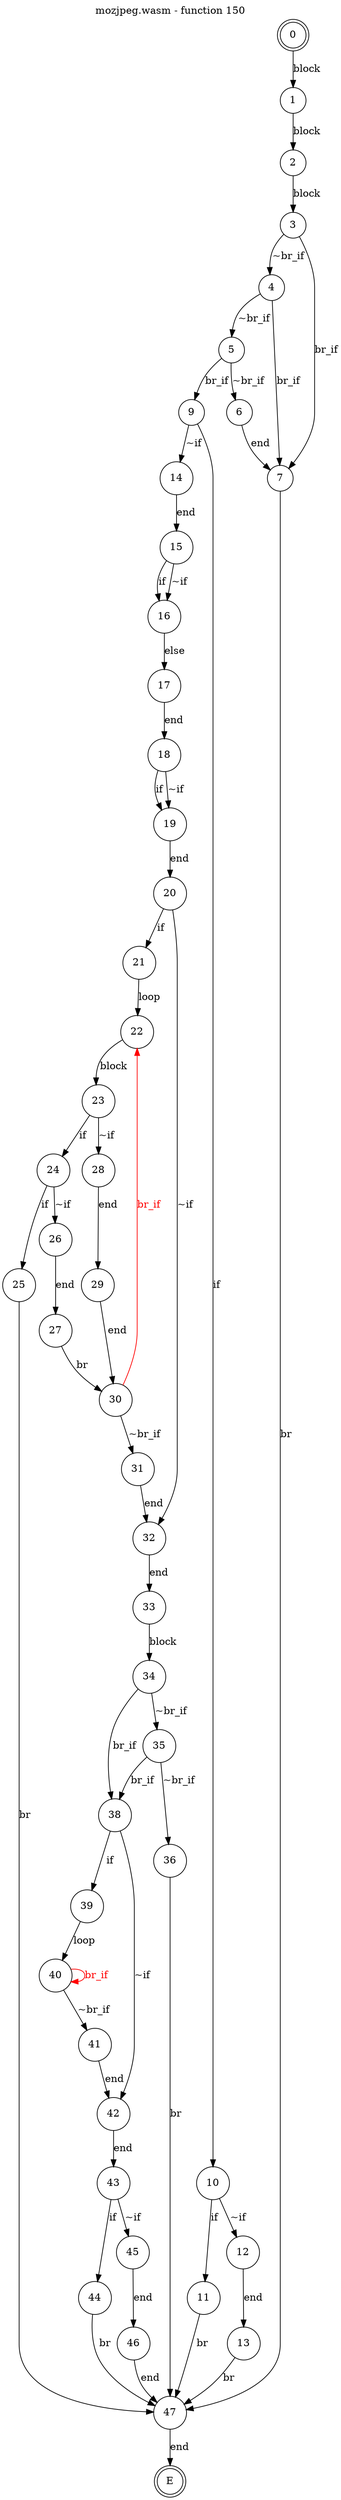 digraph finite_state_machine {
    label = "mozjpeg.wasm - function 150"
    labelloc =  t
    labelfontsize = 16
    labelfontcolor = black
    labelfontname = "Helvetica"
    node [shape = doublecircle]; 0 E ;
    node [shape = circle];
    0 -> 1[label="block"];
    1 -> 2[label="block"];
    2 -> 3[label="block"];
    3 -> 4[label="~br_if"];
    3 -> 7[label="br_if"];
    4 -> 5[label="~br_if"];
    4 -> 7[label="br_if"];
    5 -> 6[label="~br_if"];
    5 -> 9[label="br_if"];
    6 -> 7[label="end"];
    7 -> 47[label="br"];
    9 -> 10[label="if"];
    9 -> 14[label="~if"];
    10 -> 11[label="if"];
    10 -> 12[label="~if"];
    11 -> 47[label="br"];
    12 -> 13[label="end"];
    13 -> 47[label="br"];
    14 -> 15[label="end"];
    15 -> 16[label="if"];
    15 -> 16[label="~if"];
    16 -> 17[label="else"];
    17 -> 18[label="end"];
    18 -> 19[label="if"];
    18 -> 19[label="~if"];
    19 -> 20[label="end"];
    20 -> 21[label="if"];
    20 -> 32[label="~if"];
    21 -> 22[label="loop"];
    22 -> 23[label="block"];
    23 -> 24[label="if"];
    23 -> 28[label="~if"];
    24 -> 25[label="if"];
    24 -> 26[label="~if"];
    25 -> 47[label="br"];
    26 -> 27[label="end"];
    27 -> 30[label="br"];
    28 -> 29[label="end"];
    29 -> 30[label="end"];
    30 -> 31[label="~br_if"];
    30 -> 22[color="red" fontcolor="red" label="br_if"];
    31 -> 32[label="end"];
    32 -> 33[label="end"];
    33 -> 34[label="block"];
    34 -> 35[label="~br_if"];
    34 -> 38[label="br_if"];
    35 -> 36[label="~br_if"];
    35 -> 38[label="br_if"];
    36 -> 47[label="br"];
    38 -> 39[label="if"];
    38 -> 42[label="~if"];
    39 -> 40[label="loop"];
    40 -> 41[label="~br_if"];
    40 -> 40[color="red" fontcolor="red" label="br_if"];
    41 -> 42[label="end"];
    42 -> 43[label="end"];
    43 -> 44[label="if"];
    43 -> 45[label="~if"];
    44 -> 47[label="br"];
    45 -> 46[label="end"];
    46 -> 47[label="end"];
    47 -> E[label="end"];
}
